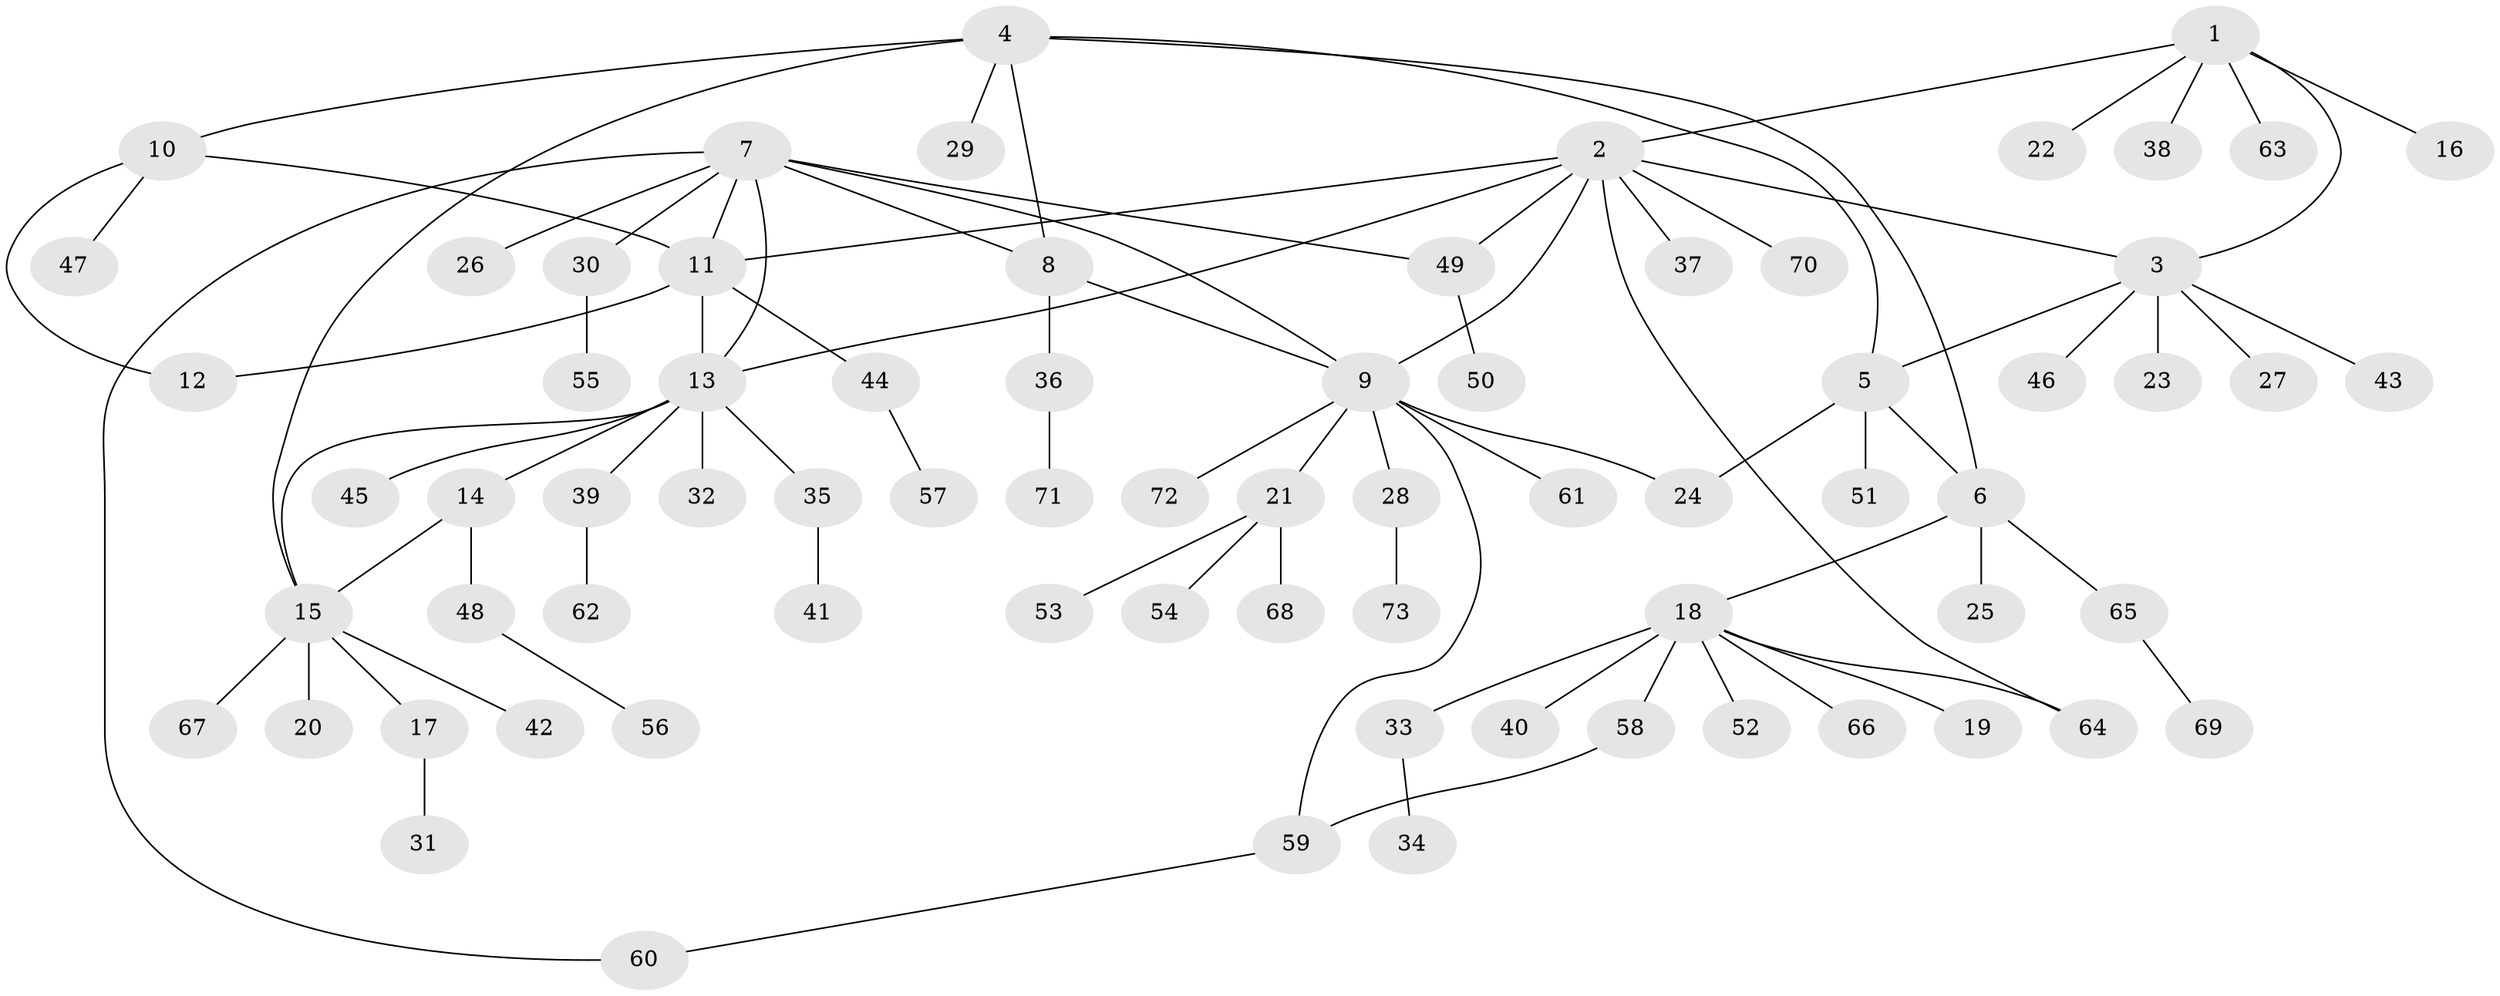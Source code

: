 // Generated by graph-tools (version 1.1) at 2025/02/03/09/25 03:02:44]
// undirected, 73 vertices, 88 edges
graph export_dot {
graph [start="1"]
  node [color=gray90,style=filled];
  1;
  2;
  3;
  4;
  5;
  6;
  7;
  8;
  9;
  10;
  11;
  12;
  13;
  14;
  15;
  16;
  17;
  18;
  19;
  20;
  21;
  22;
  23;
  24;
  25;
  26;
  27;
  28;
  29;
  30;
  31;
  32;
  33;
  34;
  35;
  36;
  37;
  38;
  39;
  40;
  41;
  42;
  43;
  44;
  45;
  46;
  47;
  48;
  49;
  50;
  51;
  52;
  53;
  54;
  55;
  56;
  57;
  58;
  59;
  60;
  61;
  62;
  63;
  64;
  65;
  66;
  67;
  68;
  69;
  70;
  71;
  72;
  73;
  1 -- 2;
  1 -- 3;
  1 -- 16;
  1 -- 22;
  1 -- 38;
  1 -- 63;
  2 -- 3;
  2 -- 9;
  2 -- 11;
  2 -- 13;
  2 -- 37;
  2 -- 49;
  2 -- 64;
  2 -- 70;
  3 -- 5;
  3 -- 23;
  3 -- 27;
  3 -- 43;
  3 -- 46;
  4 -- 5;
  4 -- 6;
  4 -- 8;
  4 -- 10;
  4 -- 15;
  4 -- 29;
  5 -- 6;
  5 -- 24;
  5 -- 51;
  6 -- 18;
  6 -- 25;
  6 -- 65;
  7 -- 8;
  7 -- 9;
  7 -- 11;
  7 -- 13;
  7 -- 26;
  7 -- 30;
  7 -- 49;
  7 -- 60;
  8 -- 9;
  8 -- 36;
  9 -- 21;
  9 -- 24;
  9 -- 28;
  9 -- 59;
  9 -- 61;
  9 -- 72;
  10 -- 11;
  10 -- 12;
  10 -- 47;
  11 -- 12;
  11 -- 13;
  11 -- 44;
  13 -- 14;
  13 -- 15;
  13 -- 32;
  13 -- 35;
  13 -- 39;
  13 -- 45;
  14 -- 15;
  14 -- 48;
  15 -- 17;
  15 -- 20;
  15 -- 42;
  15 -- 67;
  17 -- 31;
  18 -- 19;
  18 -- 33;
  18 -- 40;
  18 -- 52;
  18 -- 58;
  18 -- 64;
  18 -- 66;
  21 -- 53;
  21 -- 54;
  21 -- 68;
  28 -- 73;
  30 -- 55;
  33 -- 34;
  35 -- 41;
  36 -- 71;
  39 -- 62;
  44 -- 57;
  48 -- 56;
  49 -- 50;
  58 -- 59;
  59 -- 60;
  65 -- 69;
}
